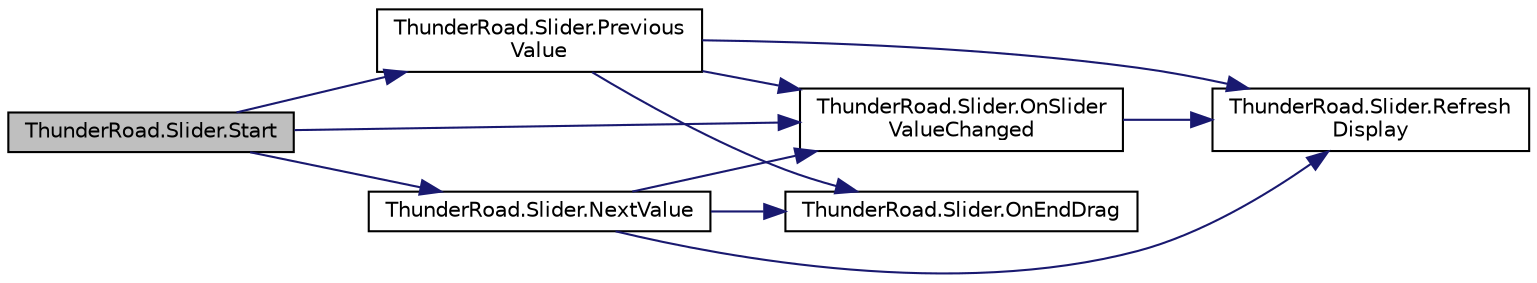 digraph "ThunderRoad.Slider.Start"
{
 // LATEX_PDF_SIZE
  edge [fontname="Helvetica",fontsize="10",labelfontname="Helvetica",labelfontsize="10"];
  node [fontname="Helvetica",fontsize="10",shape=record];
  rankdir="LR";
  Node1 [label="ThunderRoad.Slider.Start",height=0.2,width=0.4,color="black", fillcolor="grey75", style="filled", fontcolor="black",tooltip=" "];
  Node1 -> Node2 [color="midnightblue",fontsize="10",style="solid",fontname="Helvetica"];
  Node2 [label="ThunderRoad.Slider.NextValue",height=0.2,width=0.4,color="black", fillcolor="white", style="filled",URL="$class_thunder_road_1_1_slider.html#ab7b3e9a75633e87a0031d937eab31593",tooltip=" "];
  Node2 -> Node3 [color="midnightblue",fontsize="10",style="solid",fontname="Helvetica"];
  Node3 [label="ThunderRoad.Slider.OnEndDrag",height=0.2,width=0.4,color="black", fillcolor="white", style="filled",URL="$class_thunder_road_1_1_slider.html#ae8cf64f8ccddb28919ee8247f432ad7a",tooltip=" "];
  Node2 -> Node4 [color="midnightblue",fontsize="10",style="solid",fontname="Helvetica"];
  Node4 [label="ThunderRoad.Slider.OnSlider\lValueChanged",height=0.2,width=0.4,color="black", fillcolor="white", style="filled",URL="$class_thunder_road_1_1_slider.html#a4cba4f2261f401fcc9ec58290a1f141d",tooltip=" "];
  Node4 -> Node5 [color="midnightblue",fontsize="10",style="solid",fontname="Helvetica"];
  Node5 [label="ThunderRoad.Slider.Refresh\lDisplay",height=0.2,width=0.4,color="black", fillcolor="white", style="filled",URL="$class_thunder_road_1_1_slider.html#a7c2507bd5457f05e58883d5e8093435c",tooltip=" "];
  Node2 -> Node5 [color="midnightblue",fontsize="10",style="solid",fontname="Helvetica"];
  Node1 -> Node4 [color="midnightblue",fontsize="10",style="solid",fontname="Helvetica"];
  Node1 -> Node6 [color="midnightblue",fontsize="10",style="solid",fontname="Helvetica"];
  Node6 [label="ThunderRoad.Slider.Previous\lValue",height=0.2,width=0.4,color="black", fillcolor="white", style="filled",URL="$class_thunder_road_1_1_slider.html#a527dbfdca08b84edacb1ee521fbdc44c",tooltip=" "];
  Node6 -> Node3 [color="midnightblue",fontsize="10",style="solid",fontname="Helvetica"];
  Node6 -> Node4 [color="midnightblue",fontsize="10",style="solid",fontname="Helvetica"];
  Node6 -> Node5 [color="midnightblue",fontsize="10",style="solid",fontname="Helvetica"];
}
